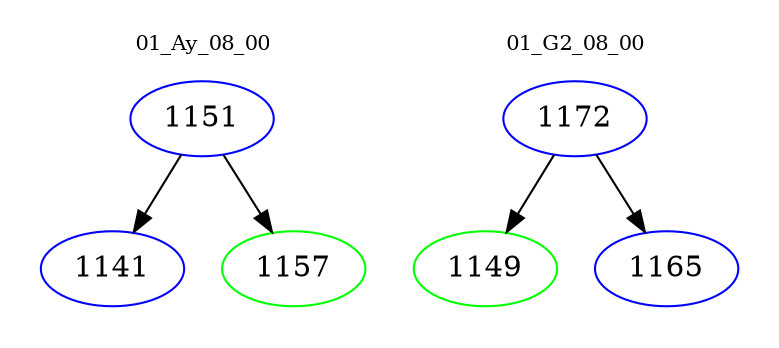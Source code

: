 digraph{
subgraph cluster_0 {
color = white
label = "01_Ay_08_00";
fontsize=10;
T0_1151 [label="1151", color="blue"]
T0_1151 -> T0_1141 [color="black"]
T0_1141 [label="1141", color="blue"]
T0_1151 -> T0_1157 [color="black"]
T0_1157 [label="1157", color="green"]
}
subgraph cluster_1 {
color = white
label = "01_G2_08_00";
fontsize=10;
T1_1172 [label="1172", color="blue"]
T1_1172 -> T1_1149 [color="black"]
T1_1149 [label="1149", color="green"]
T1_1172 -> T1_1165 [color="black"]
T1_1165 [label="1165", color="blue"]
}
}
